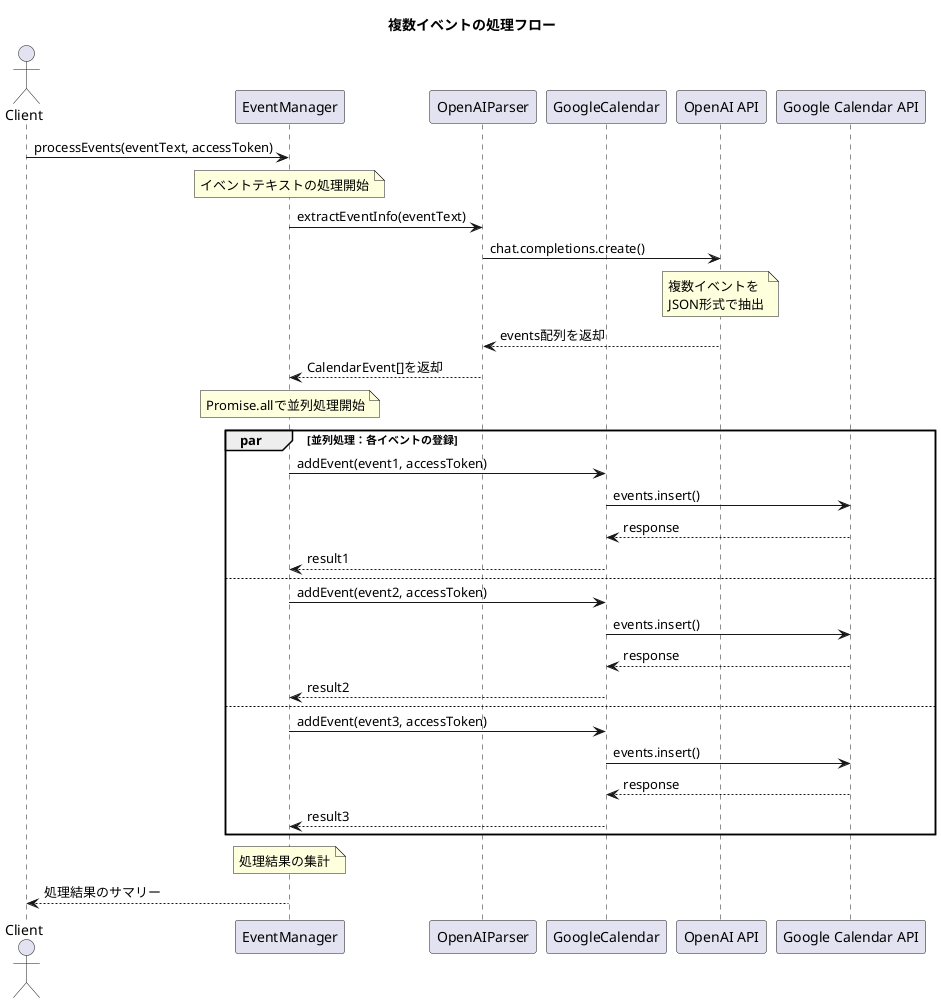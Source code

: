 ```plantuml
@startuml name
title 複数イベントの処理フロー

actor Client
participant EventManager
participant OpenAIParser
participant GoogleCalendar
participant "OpenAI API" as OpenAI
participant "Google Calendar API" as GCalAPI

Client -> EventManager: processEvents(eventText, accessToken)
note over EventManager: イベントテキストの処理開始

EventManager -> OpenAIParser: extractEventInfo(eventText)
OpenAIParser -> OpenAI: chat.completions.create()
note over OpenAI: 複数イベントを\nJSON形式で抽出
OpenAI --> OpenAIParser: events配列を返却
OpenAIParser --> EventManager: CalendarEvent[]を返却

note over EventManager: Promise.allで並列処理開始

par 並列処理：各イベントの登録
    EventManager -> GoogleCalendar: addEvent(event1, accessToken)
    GoogleCalendar -> GCalAPI: events.insert()
    GCalAPI --> GoogleCalendar: response
    GoogleCalendar --> EventManager: result1
else
    EventManager -> GoogleCalendar: addEvent(event2, accessToken)
    GoogleCalendar -> GCalAPI: events.insert()
    GCalAPI --> GoogleCalendar: response
    GoogleCalendar --> EventManager: result2
else
    EventManager -> GoogleCalendar: addEvent(event3, accessToken)
    GoogleCalendar -> GCalAPI: events.insert()
    GCalAPI --> GoogleCalendar: response
    GoogleCalendar --> EventManager: result3
end

note over EventManager: 処理結果の集計
EventManager --> Client: 処理結果のサマリー

@enduml
```

